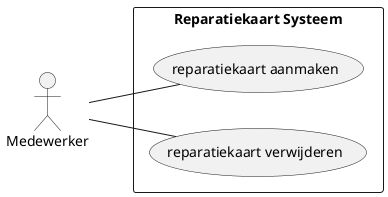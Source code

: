 @startuml 

left to right direction

actor "Medewerker" as MDW 

rectangle "Reparatiekaart Systeem" {
    usecase "reparatiekaart aanmaken" as UC1
    usecase "reparatiekaart verwijderen" as UC2
}

MDW -- UC1
MDW -- UC2
@enduml